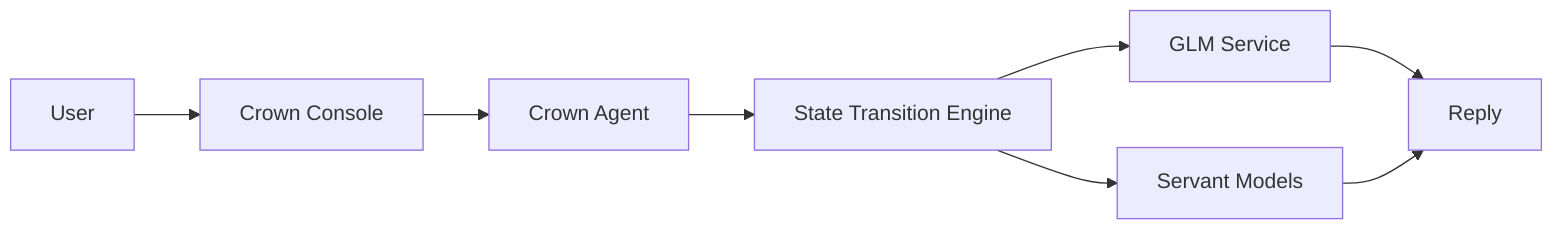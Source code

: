 flowchart LR
    user[User] --> console[Crown Console]
    console --> agent[Crown Agent]
    agent --> ste[State Transition Engine]
    ste --> glm[GLM Service]
    ste --> servants[Servant Models]
    glm --> response[Reply]
    servants --> response